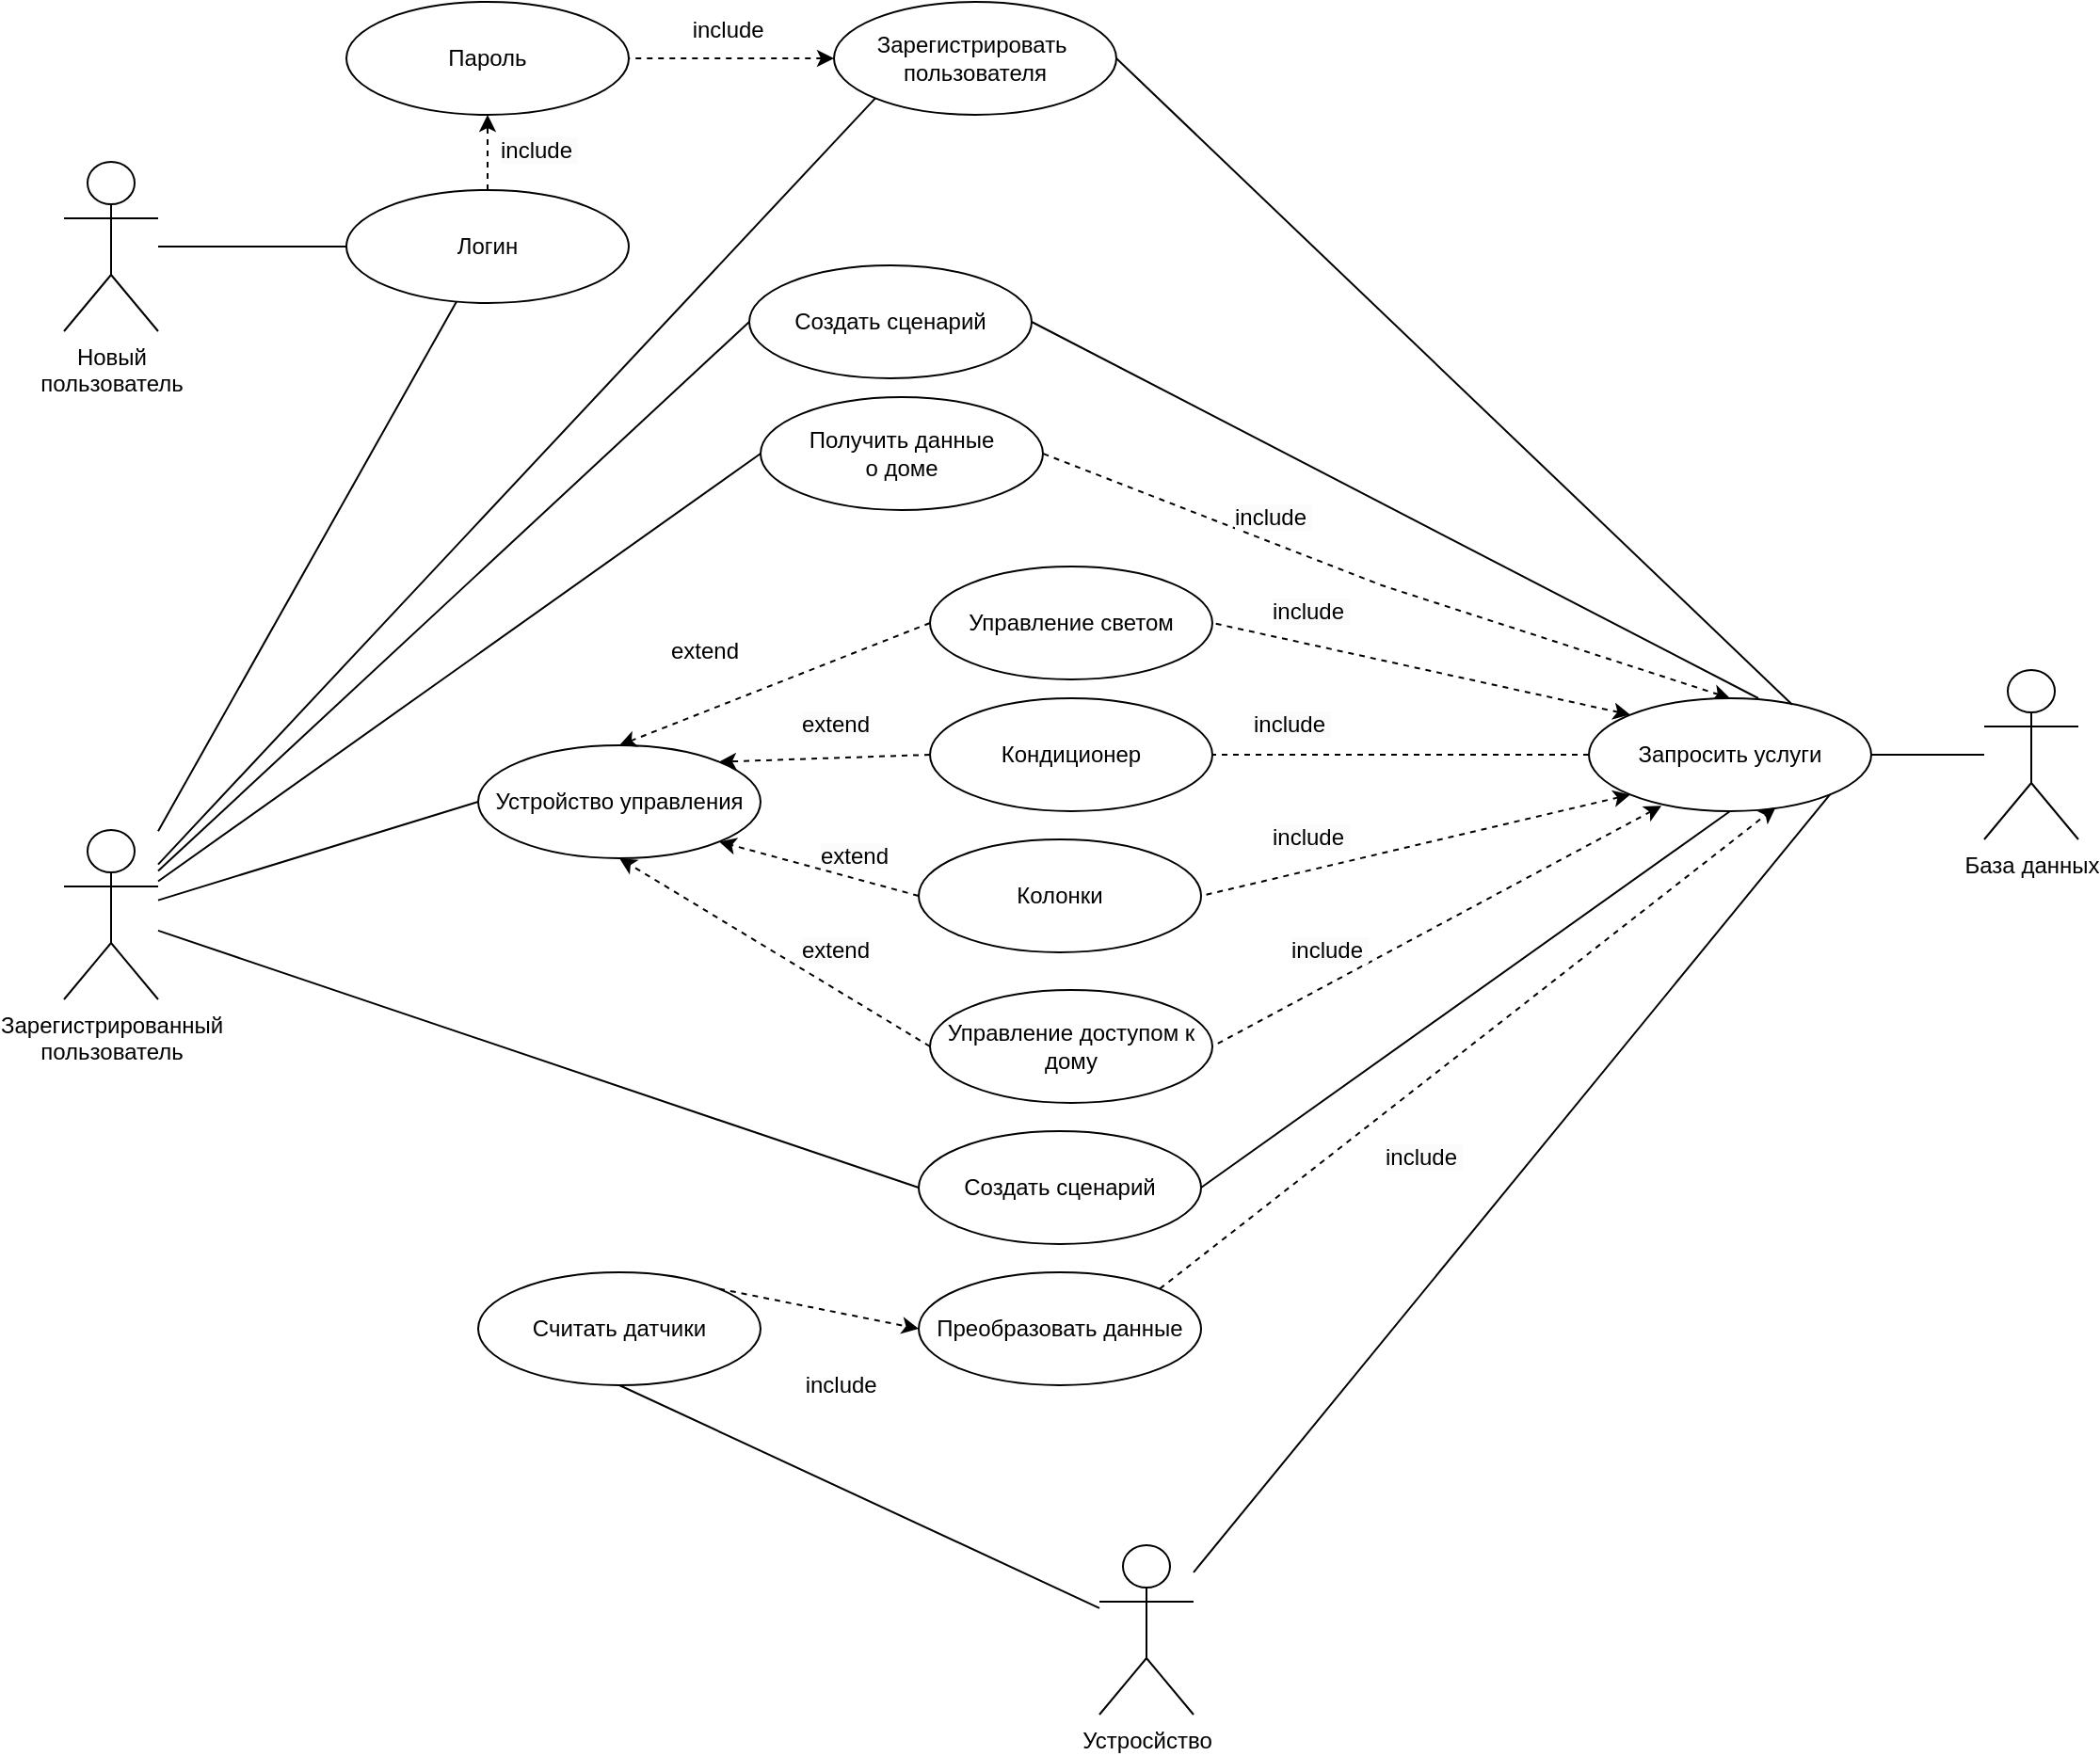 <mxfile version="23.1.6" type="device">
  <diagram name="Страница — 1" id="7U93vfnLb0OeIv-L14gm">
    <mxGraphModel dx="1706" dy="2093" grid="1" gridSize="10" guides="1" tooltips="1" connect="1" arrows="1" fold="1" page="1" pageScale="1" pageWidth="827" pageHeight="1169" math="0" shadow="0">
      <root>
        <mxCell id="0" />
        <mxCell id="1" parent="0" />
        <mxCell id="DPtGNauaAEGsjr2Uczla-2" value="Зарегистрированный&lt;br&gt;пользователь" style="shape=umlActor;verticalLabelPosition=bottom;verticalAlign=top;html=1;outlineConnect=0;" parent="1" vertex="1">
          <mxGeometry x="60" y="290" width="50" height="90" as="geometry" />
        </mxCell>
        <mxCell id="DPtGNauaAEGsjr2Uczla-7" value="Новый&lt;br&gt;пользователь" style="shape=umlActor;verticalLabelPosition=bottom;verticalAlign=top;html=1;outlineConnect=0;" parent="1" vertex="1">
          <mxGeometry x="60" y="-65" width="50" height="90" as="geometry" />
        </mxCell>
        <mxCell id="DPtGNauaAEGsjr2Uczla-8" value="База данных" style="shape=umlActor;verticalLabelPosition=bottom;verticalAlign=top;html=1;outlineConnect=0;" parent="1" vertex="1">
          <mxGeometry x="1080" y="205" width="50" height="90" as="geometry" />
        </mxCell>
        <mxCell id="DPtGNauaAEGsjr2Uczla-11" value="Устросйство" style="shape=umlActor;verticalLabelPosition=bottom;verticalAlign=top;html=1;outlineConnect=0;" parent="1" vertex="1">
          <mxGeometry x="610" y="670" width="50" height="90" as="geometry" />
        </mxCell>
        <mxCell id="DPtGNauaAEGsjr2Uczla-12" value="Логин" style="ellipse;whiteSpace=wrap;html=1;" parent="1" vertex="1">
          <mxGeometry x="210" y="-50" width="150" height="60" as="geometry" />
        </mxCell>
        <mxCell id="DPtGNauaAEGsjr2Uczla-13" value="" style="endArrow=none;html=1;rounded=0;" parent="1" source="DPtGNauaAEGsjr2Uczla-12" target="DPtGNauaAEGsjr2Uczla-2" edge="1">
          <mxGeometry width="50" height="50" relative="1" as="geometry">
            <mxPoint x="410" y="410" as="sourcePoint" />
            <mxPoint x="460" y="360" as="targetPoint" />
          </mxGeometry>
        </mxCell>
        <mxCell id="DPtGNauaAEGsjr2Uczla-14" value="Пароль" style="ellipse;whiteSpace=wrap;html=1;" parent="1" vertex="1">
          <mxGeometry x="210" y="-150" width="150" height="60" as="geometry" />
        </mxCell>
        <mxCell id="DPtGNauaAEGsjr2Uczla-17" value="" style="endArrow=classic;dashed=1;html=1;rounded=0;entryX=0.5;entryY=1;entryDx=0;entryDy=0;exitX=0.5;exitY=0;exitDx=0;exitDy=0;startArrow=none;startFill=0;endFill=1;" parent="1" source="DPtGNauaAEGsjr2Uczla-12" target="DPtGNauaAEGsjr2Uczla-14" edge="1">
          <mxGeometry width="50" height="50" relative="1" as="geometry">
            <mxPoint x="430" y="635" as="sourcePoint" />
            <mxPoint x="480" y="585" as="targetPoint" />
          </mxGeometry>
        </mxCell>
        <mxCell id="DPtGNauaAEGsjr2Uczla-18" value="include&amp;nbsp;" style="text;html=1;align=center;verticalAlign=middle;resizable=0;points=[];autosize=1;strokeColor=none;fillColor=none;" parent="1" vertex="1">
          <mxGeometry x="384" y="-150" width="60" height="30" as="geometry" />
        </mxCell>
        <mxCell id="DPtGNauaAEGsjr2Uczla-19" value="Получить данные &lt;br&gt;о доме" style="ellipse;whiteSpace=wrap;html=1;" parent="1" vertex="1">
          <mxGeometry x="430" y="60" width="150" height="60" as="geometry" />
        </mxCell>
        <mxCell id="DPtGNauaAEGsjr2Uczla-20" value="" style="endArrow=none;html=1;rounded=0;entryX=0;entryY=0.5;entryDx=0;entryDy=0;" parent="1" source="DPtGNauaAEGsjr2Uczla-2" target="DPtGNauaAEGsjr2Uczla-19" edge="1">
          <mxGeometry width="50" height="50" relative="1" as="geometry">
            <mxPoint x="410" y="410" as="sourcePoint" />
            <mxPoint x="460" y="360" as="targetPoint" />
          </mxGeometry>
        </mxCell>
        <mxCell id="DPtGNauaAEGsjr2Uczla-21" value="" style="endArrow=none;dashed=1;html=1;rounded=0;entryX=1;entryY=0.5;entryDx=0;entryDy=0;endFill=0;startArrow=classic;startFill=1;exitX=0.5;exitY=0;exitDx=0;exitDy=0;" parent="1" source="DPtGNauaAEGsjr2Uczla-43" target="DPtGNauaAEGsjr2Uczla-19" edge="1">
          <mxGeometry width="50" height="50" relative="1" as="geometry">
            <mxPoint x="700" y="150" as="sourcePoint" />
            <mxPoint x="460" y="360" as="targetPoint" />
            <Array as="points">
              <mxPoint x="760" y="160" />
            </Array>
          </mxGeometry>
        </mxCell>
        <mxCell id="DPtGNauaAEGsjr2Uczla-24" value="&lt;span style=&quot;caret-color: rgb(0, 0, 0); color: rgb(0, 0, 0); font-family: Helvetica; font-size: 12px; font-style: normal; font-variant-caps: normal; font-weight: 400; letter-spacing: normal; text-align: center; text-indent: 0px; text-transform: none; word-spacing: 0px; -webkit-text-stroke-width: 0px; background-color: rgb(251, 251, 251); text-decoration: none; float: none; display: inline !important;&quot;&gt;include&amp;nbsp;&lt;/span&gt;" style="text;whiteSpace=wrap;html=1;" parent="1" vertex="1">
          <mxGeometry x="680" y="110" width="70" height="40" as="geometry" />
        </mxCell>
        <mxCell id="DPtGNauaAEGsjr2Uczla-25" value="Устройство управления" style="ellipse;whiteSpace=wrap;html=1;" parent="1" vertex="1">
          <mxGeometry x="280" y="245" width="150" height="60" as="geometry" />
        </mxCell>
        <mxCell id="DPtGNauaAEGsjr2Uczla-26" value="" style="endArrow=none;html=1;rounded=0;entryX=0;entryY=0.5;entryDx=0;entryDy=0;" parent="1" source="DPtGNauaAEGsjr2Uczla-2" target="DPtGNauaAEGsjr2Uczla-25" edge="1">
          <mxGeometry width="50" height="50" relative="1" as="geometry">
            <mxPoint x="410" y="410" as="sourcePoint" />
            <mxPoint x="460" y="360" as="targetPoint" />
          </mxGeometry>
        </mxCell>
        <mxCell id="DPtGNauaAEGsjr2Uczla-27" value="Управление светом" style="ellipse;whiteSpace=wrap;html=1;" parent="1" vertex="1">
          <mxGeometry x="520" y="150" width="150" height="60" as="geometry" />
        </mxCell>
        <mxCell id="DPtGNauaAEGsjr2Uczla-28" value="Кондиционер" style="ellipse;whiteSpace=wrap;html=1;" parent="1" vertex="1">
          <mxGeometry x="520" y="220" width="150" height="60" as="geometry" />
        </mxCell>
        <mxCell id="DPtGNauaAEGsjr2Uczla-29" value="Колонки" style="ellipse;whiteSpace=wrap;html=1;" parent="1" vertex="1">
          <mxGeometry x="514" y="295" width="150" height="60" as="geometry" />
        </mxCell>
        <mxCell id="DPtGNauaAEGsjr2Uczla-30" value="Управление доступом к дому" style="ellipse;whiteSpace=wrap;html=1;" parent="1" vertex="1">
          <mxGeometry x="520" y="375" width="150" height="60" as="geometry" />
        </mxCell>
        <mxCell id="DPtGNauaAEGsjr2Uczla-31" value="" style="endArrow=classic;dashed=1;html=1;rounded=0;entryX=0.5;entryY=0;entryDx=0;entryDy=0;exitX=0;exitY=0.5;exitDx=0;exitDy=0;endFill=1;" parent="1" source="DPtGNauaAEGsjr2Uczla-27" target="DPtGNauaAEGsjr2Uczla-25" edge="1">
          <mxGeometry width="50" height="50" relative="1" as="geometry">
            <mxPoint x="410" y="420" as="sourcePoint" />
            <mxPoint x="460" y="370" as="targetPoint" />
          </mxGeometry>
        </mxCell>
        <mxCell id="DPtGNauaAEGsjr2Uczla-32" value="" style="endArrow=classic;dashed=1;html=1;rounded=0;entryX=0.5;entryY=1;entryDx=0;entryDy=0;exitX=0;exitY=0.5;exitDx=0;exitDy=0;endFill=1;" parent="1" source="DPtGNauaAEGsjr2Uczla-30" target="DPtGNauaAEGsjr2Uczla-25" edge="1">
          <mxGeometry width="50" height="50" relative="1" as="geometry">
            <mxPoint x="530" y="200" as="sourcePoint" />
            <mxPoint x="400" y="285" as="targetPoint" />
          </mxGeometry>
        </mxCell>
        <mxCell id="DPtGNauaAEGsjr2Uczla-33" value="" style="endArrow=classic;dashed=1;html=1;rounded=0;entryX=1;entryY=0;entryDx=0;entryDy=0;exitX=0;exitY=0.5;exitDx=0;exitDy=0;endFill=1;" parent="1" source="DPtGNauaAEGsjr2Uczla-28" target="DPtGNauaAEGsjr2Uczla-25" edge="1">
          <mxGeometry width="50" height="50" relative="1" as="geometry">
            <mxPoint x="410" y="420" as="sourcePoint" />
            <mxPoint x="460" y="370" as="targetPoint" />
          </mxGeometry>
        </mxCell>
        <mxCell id="DPtGNauaAEGsjr2Uczla-34" value="" style="endArrow=classic;dashed=1;html=1;rounded=0;entryX=1;entryY=1;entryDx=0;entryDy=0;exitX=0;exitY=0.5;exitDx=0;exitDy=0;endFill=1;" parent="1" source="DPtGNauaAEGsjr2Uczla-29" target="DPtGNauaAEGsjr2Uczla-25" edge="1">
          <mxGeometry width="50" height="50" relative="1" as="geometry">
            <mxPoint x="410" y="420" as="sourcePoint" />
            <mxPoint x="460" y="370" as="targetPoint" />
          </mxGeometry>
        </mxCell>
        <mxCell id="DPtGNauaAEGsjr2Uczla-36" value="extend" style="text;html=1;align=center;verticalAlign=middle;resizable=0;points=[];autosize=1;strokeColor=none;fillColor=none;" parent="1" vertex="1">
          <mxGeometry x="370" y="180" width="60" height="30" as="geometry" />
        </mxCell>
        <mxCell id="DPtGNauaAEGsjr2Uczla-37" value="&lt;span style=&quot;caret-color: rgb(0, 0, 0); color: rgb(0, 0, 0); font-family: Helvetica; font-size: 12px; font-style: normal; font-variant-caps: normal; font-weight: 400; letter-spacing: normal; text-align: center; text-indent: 0px; text-transform: none; word-spacing: 0px; -webkit-text-stroke-width: 0px; background-color: rgb(251, 251, 251); text-decoration: none; float: none; display: inline !important;&quot;&gt;extend&lt;/span&gt;" style="text;whiteSpace=wrap;html=1;" parent="1" vertex="1">
          <mxGeometry x="450" y="220" width="70" height="40" as="geometry" />
        </mxCell>
        <mxCell id="DPtGNauaAEGsjr2Uczla-38" value="&lt;span style=&quot;caret-color: rgb(0, 0, 0); color: rgb(0, 0, 0); font-family: Helvetica; font-size: 12px; font-style: normal; font-variant-caps: normal; font-weight: 400; letter-spacing: normal; text-align: center; text-indent: 0px; text-transform: none; word-spacing: 0px; -webkit-text-stroke-width: 0px; background-color: rgb(251, 251, 251); text-decoration: none; float: none; display: inline !important;&quot;&gt;extend&lt;/span&gt;" style="text;whiteSpace=wrap;html=1;" parent="1" vertex="1">
          <mxGeometry x="460" y="290" width="70" height="40" as="geometry" />
        </mxCell>
        <mxCell id="DPtGNauaAEGsjr2Uczla-39" value="&lt;span style=&quot;caret-color: rgb(0, 0, 0); color: rgb(0, 0, 0); font-family: Helvetica; font-size: 12px; font-style: normal; font-variant-caps: normal; font-weight: 400; letter-spacing: normal; text-align: center; text-indent: 0px; text-transform: none; word-spacing: 0px; -webkit-text-stroke-width: 0px; background-color: rgb(251, 251, 251); text-decoration: none; float: none; display: inline !important;&quot;&gt;extend&lt;/span&gt;" style="text;whiteSpace=wrap;html=1;" parent="1" vertex="1">
          <mxGeometry x="450" y="340" width="70" height="40" as="geometry" />
        </mxCell>
        <mxCell id="DPtGNauaAEGsjr2Uczla-41" value="Считать датчики" style="ellipse;whiteSpace=wrap;html=1;" parent="1" vertex="1">
          <mxGeometry x="280" y="525" width="150" height="60" as="geometry" />
        </mxCell>
        <mxCell id="DPtGNauaAEGsjr2Uczla-42" value="" style="endArrow=none;html=1;rounded=0;exitX=0.5;exitY=1;exitDx=0;exitDy=0;" parent="1" source="DPtGNauaAEGsjr2Uczla-41" target="DPtGNauaAEGsjr2Uczla-11" edge="1">
          <mxGeometry width="50" height="50" relative="1" as="geometry">
            <mxPoint x="540" y="595" as="sourcePoint" />
            <mxPoint x="610" y="785" as="targetPoint" />
          </mxGeometry>
        </mxCell>
        <mxCell id="DPtGNauaAEGsjr2Uczla-44" style="edgeStyle=orthogonalEdgeStyle;rounded=0;orthogonalLoop=1;jettySize=auto;html=1;exitX=1;exitY=0.5;exitDx=0;exitDy=0;endArrow=none;endFill=0;" parent="1" source="DPtGNauaAEGsjr2Uczla-43" target="DPtGNauaAEGsjr2Uczla-8" edge="1">
          <mxGeometry relative="1" as="geometry" />
        </mxCell>
        <mxCell id="DPtGNauaAEGsjr2Uczla-43" value="Запросить услуги" style="ellipse;whiteSpace=wrap;html=1;" parent="1" vertex="1">
          <mxGeometry x="870" y="220" width="150" height="60" as="geometry" />
        </mxCell>
        <mxCell id="DPtGNauaAEGsjr2Uczla-45" value="" style="endArrow=none;dashed=1;html=1;rounded=0;entryX=1;entryY=0.5;entryDx=0;entryDy=0;exitX=0;exitY=0;exitDx=0;exitDy=0;endFill=0;startArrow=classic;startFill=1;" parent="1" source="DPtGNauaAEGsjr2Uczla-43" target="DPtGNauaAEGsjr2Uczla-27" edge="1">
          <mxGeometry width="50" height="50" relative="1" as="geometry">
            <mxPoint x="410" y="530" as="sourcePoint" />
            <mxPoint x="710" y="240" as="targetPoint" />
          </mxGeometry>
        </mxCell>
        <mxCell id="DPtGNauaAEGsjr2Uczla-46" value="&lt;span style=&quot;caret-color: rgb(0, 0, 0); color: rgb(0, 0, 0); font-family: Helvetica; font-size: 12px; font-style: normal; font-variant-caps: normal; font-weight: 400; letter-spacing: normal; text-align: center; text-indent: 0px; text-transform: none; word-spacing: 0px; -webkit-text-stroke-width: 0px; background-color: rgb(251, 251, 251); text-decoration: none; float: none; display: inline !important;&quot;&gt;include&amp;nbsp;&lt;/span&gt;" style="text;whiteSpace=wrap;html=1;" parent="1" vertex="1">
          <mxGeometry x="700" y="160" width="70" height="40" as="geometry" />
        </mxCell>
        <mxCell id="DPtGNauaAEGsjr2Uczla-47" value="" style="endArrow=none;dashed=1;html=1;rounded=0;entryX=1;entryY=0.5;entryDx=0;entryDy=0;exitX=0;exitY=0.5;exitDx=0;exitDy=0;" parent="1" source="DPtGNauaAEGsjr2Uczla-43" target="DPtGNauaAEGsjr2Uczla-28" edge="1">
          <mxGeometry width="50" height="50" relative="1" as="geometry">
            <mxPoint x="410" y="530" as="sourcePoint" />
            <mxPoint x="460" y="480" as="targetPoint" />
          </mxGeometry>
        </mxCell>
        <mxCell id="DPtGNauaAEGsjr2Uczla-48" value="&lt;span style=&quot;caret-color: rgb(0, 0, 0); color: rgb(0, 0, 0); font-family: Helvetica; font-size: 12px; font-style: normal; font-variant-caps: normal; font-weight: 400; letter-spacing: normal; text-align: center; text-indent: 0px; text-transform: none; word-spacing: 0px; -webkit-text-stroke-width: 0px; background-color: rgb(251, 251, 251); text-decoration: none; float: none; display: inline !important;&quot;&gt;include&amp;nbsp;&lt;/span&gt;" style="text;whiteSpace=wrap;html=1;" parent="1" vertex="1">
          <mxGeometry x="690" y="220" width="70" height="40" as="geometry" />
        </mxCell>
        <mxCell id="DPtGNauaAEGsjr2Uczla-49" value="" style="endArrow=none;dashed=1;html=1;rounded=0;entryX=1;entryY=0.5;entryDx=0;entryDy=0;exitX=0;exitY=1;exitDx=0;exitDy=0;startArrow=classic;startFill=1;" parent="1" source="DPtGNauaAEGsjr2Uczla-43" target="DPtGNauaAEGsjr2Uczla-29" edge="1">
          <mxGeometry width="50" height="50" relative="1" as="geometry">
            <mxPoint x="410" y="530" as="sourcePoint" />
            <mxPoint x="460" y="480" as="targetPoint" />
          </mxGeometry>
        </mxCell>
        <mxCell id="DPtGNauaAEGsjr2Uczla-50" value="&lt;span style=&quot;caret-color: rgb(0, 0, 0); color: rgb(0, 0, 0); font-family: Helvetica; font-size: 12px; font-style: normal; font-variant-caps: normal; font-weight: 400; letter-spacing: normal; text-align: center; text-indent: 0px; text-transform: none; word-spacing: 0px; -webkit-text-stroke-width: 0px; background-color: rgb(251, 251, 251); text-decoration: none; float: none; display: inline !important;&quot;&gt;include&amp;nbsp;&lt;/span&gt;" style="text;whiteSpace=wrap;html=1;" parent="1" vertex="1">
          <mxGeometry x="700" y="280" width="70" height="40" as="geometry" />
        </mxCell>
        <mxCell id="DPtGNauaAEGsjr2Uczla-51" value="" style="endArrow=none;dashed=1;html=1;rounded=0;entryX=1;entryY=0.5;entryDx=0;entryDy=0;exitX=0.257;exitY=0.953;exitDx=0;exitDy=0;startArrow=classic;startFill=1;exitPerimeter=0;" parent="1" source="DPtGNauaAEGsjr2Uczla-43" target="DPtGNauaAEGsjr2Uczla-30" edge="1">
          <mxGeometry width="50" height="50" relative="1" as="geometry">
            <mxPoint x="902" y="281" as="sourcePoint" />
            <mxPoint x="680" y="340" as="targetPoint" />
          </mxGeometry>
        </mxCell>
        <mxCell id="DPtGNauaAEGsjr2Uczla-52" value="&lt;span style=&quot;caret-color: rgb(0, 0, 0); color: rgb(0, 0, 0); font-family: Helvetica; font-size: 12px; font-style: normal; font-variant-caps: normal; font-weight: 400; letter-spacing: normal; text-align: center; text-indent: 0px; text-transform: none; word-spacing: 0px; -webkit-text-stroke-width: 0px; background-color: rgb(251, 251, 251); text-decoration: none; float: none; display: inline !important;&quot;&gt;include&amp;nbsp;&lt;/span&gt;" style="text;whiteSpace=wrap;html=1;" parent="1" vertex="1">
          <mxGeometry x="710" y="340" width="70" height="40" as="geometry" />
        </mxCell>
        <mxCell id="DPtGNauaAEGsjr2Uczla-53" value="" style="endArrow=none;html=1;rounded=0;entryX=1;entryY=1;entryDx=0;entryDy=0;" parent="1" source="DPtGNauaAEGsjr2Uczla-11" target="DPtGNauaAEGsjr2Uczla-43" edge="1">
          <mxGeometry width="50" height="50" relative="1" as="geometry">
            <mxPoint x="410" y="530" as="sourcePoint" />
            <mxPoint x="940" y="360" as="targetPoint" />
          </mxGeometry>
        </mxCell>
        <mxCell id="DPtGNauaAEGsjr2Uczla-55" value="Преобразовать данные" style="ellipse;whiteSpace=wrap;html=1;" parent="1" vertex="1">
          <mxGeometry x="514" y="525" width="150" height="60" as="geometry" />
        </mxCell>
        <mxCell id="DPtGNauaAEGsjr2Uczla-56" value="" style="endArrow=classic;dashed=1;html=1;rounded=0;exitX=1;exitY=0;exitDx=0;exitDy=0;entryX=0;entryY=0.5;entryDx=0;entryDy=0;startArrow=none;startFill=0;endFill=1;" parent="1" source="DPtGNauaAEGsjr2Uczla-41" target="DPtGNauaAEGsjr2Uczla-55" edge="1">
          <mxGeometry width="50" height="50" relative="1" as="geometry">
            <mxPoint x="540" y="595" as="sourcePoint" />
            <mxPoint x="590" y="545" as="targetPoint" />
          </mxGeometry>
        </mxCell>
        <mxCell id="DPtGNauaAEGsjr2Uczla-57" value="include&amp;nbsp;" style="text;html=1;align=center;verticalAlign=middle;resizable=0;points=[];autosize=1;strokeColor=none;fillColor=none;" parent="1" vertex="1">
          <mxGeometry x="444" y="570" width="60" height="30" as="geometry" />
        </mxCell>
        <mxCell id="DPtGNauaAEGsjr2Uczla-59" value="" style="endArrow=classic;dashed=1;html=1;rounded=0;exitX=1;exitY=0;exitDx=0;exitDy=0;startArrow=none;startFill=0;endFill=1;entryX=0.662;entryY=0.964;entryDx=0;entryDy=0;entryPerimeter=0;" parent="1" source="DPtGNauaAEGsjr2Uczla-55" target="DPtGNauaAEGsjr2Uczla-43" edge="1">
          <mxGeometry width="50" height="50" relative="1" as="geometry">
            <mxPoint x="408" y="639" as="sourcePoint" />
            <mxPoint x="910" y="330" as="targetPoint" />
          </mxGeometry>
        </mxCell>
        <mxCell id="DPtGNauaAEGsjr2Uczla-60" value="&lt;span style=&quot;caret-color: rgb(0, 0, 0); color: rgb(0, 0, 0); font-family: Helvetica; font-size: 12px; font-style: normal; font-variant-caps: normal; font-weight: 400; letter-spacing: normal; text-align: center; text-indent: 0px; text-transform: none; word-spacing: 0px; -webkit-text-stroke-width: 0px; background-color: rgb(251, 251, 251); text-decoration: none; float: none; display: inline !important;&quot;&gt;include&amp;nbsp;&lt;/span&gt;" style="text;whiteSpace=wrap;html=1;" parent="1" vertex="1">
          <mxGeometry x="760" y="450" width="70" height="40" as="geometry" />
        </mxCell>
        <mxCell id="DPtGNauaAEGsjr2Uczla-61" value="" style="endArrow=none;html=1;rounded=0;entryX=0;entryY=0.5;entryDx=0;entryDy=0;" parent="1" source="DPtGNauaAEGsjr2Uczla-7" target="DPtGNauaAEGsjr2Uczla-12" edge="1">
          <mxGeometry width="50" height="50" relative="1" as="geometry">
            <mxPoint x="410" y="530" as="sourcePoint" />
            <mxPoint x="460" y="480" as="targetPoint" />
          </mxGeometry>
        </mxCell>
        <mxCell id="DPtGNauaAEGsjr2Uczla-63" value="Зарегистрировать&amp;nbsp;&lt;br&gt;пользователя" style="ellipse;whiteSpace=wrap;html=1;" parent="1" vertex="1">
          <mxGeometry x="469" y="-150" width="150" height="60" as="geometry" />
        </mxCell>
        <mxCell id="DPtGNauaAEGsjr2Uczla-65" value="" style="endArrow=none;dashed=1;html=1;rounded=0;entryX=1;entryY=0.5;entryDx=0;entryDy=0;exitX=0;exitY=0.5;exitDx=0;exitDy=0;endFill=0;startArrow=classic;startFill=1;" parent="1" source="DPtGNauaAEGsjr2Uczla-63" target="DPtGNauaAEGsjr2Uczla-14" edge="1">
          <mxGeometry width="50" height="50" relative="1" as="geometry">
            <mxPoint x="410" y="530" as="sourcePoint" />
            <mxPoint x="460" y="480" as="targetPoint" />
          </mxGeometry>
        </mxCell>
        <mxCell id="DPtGNauaAEGsjr2Uczla-67" value="&lt;span style=&quot;caret-color: rgb(0, 0, 0); color: rgb(0, 0, 0); font-family: Helvetica; font-size: 12px; font-style: normal; font-variant-caps: normal; font-weight: 400; letter-spacing: normal; text-align: center; text-indent: 0px; text-transform: none; word-spacing: 0px; -webkit-text-stroke-width: 0px; background-color: rgb(251, 251, 251); text-decoration: none; float: none; display: inline !important;&quot;&gt;include&amp;nbsp;&lt;/span&gt;" style="text;whiteSpace=wrap;html=1;" parent="1" vertex="1">
          <mxGeometry x="290" y="-85" width="70" height="45" as="geometry" />
        </mxCell>
        <mxCell id="DPtGNauaAEGsjr2Uczla-68" value="" style="endArrow=none;html=1;rounded=0;entryX=1;entryY=0.5;entryDx=0;entryDy=0;exitX=0.72;exitY=0.056;exitDx=0;exitDy=0;exitPerimeter=0;" parent="1" source="DPtGNauaAEGsjr2Uczla-43" target="DPtGNauaAEGsjr2Uczla-63" edge="1">
          <mxGeometry width="50" height="50" relative="1" as="geometry">
            <mxPoint x="980" y="220" as="sourcePoint" />
            <mxPoint x="460" y="480" as="targetPoint" />
          </mxGeometry>
        </mxCell>
        <mxCell id="DPtGNauaAEGsjr2Uczla-70" value="" style="endArrow=none;html=1;rounded=0;entryX=0;entryY=1;entryDx=0;entryDy=0;" parent="1" source="DPtGNauaAEGsjr2Uczla-2" target="DPtGNauaAEGsjr2Uczla-63" edge="1">
          <mxGeometry width="50" height="50" relative="1" as="geometry">
            <mxPoint x="410" y="530" as="sourcePoint" />
            <mxPoint x="460" y="480" as="targetPoint" />
          </mxGeometry>
        </mxCell>
        <mxCell id="OkESrt3G1ER9eI5Tj_ed-2" value="Создать сценарий" style="ellipse;whiteSpace=wrap;html=1;" vertex="1" parent="1">
          <mxGeometry x="424" y="-10" width="150" height="60" as="geometry" />
        </mxCell>
        <mxCell id="OkESrt3G1ER9eI5Tj_ed-3" value="" style="endArrow=none;html=1;rounded=0;entryX=0;entryY=0.5;entryDx=0;entryDy=0;" edge="1" parent="1" source="DPtGNauaAEGsjr2Uczla-2" target="OkESrt3G1ER9eI5Tj_ed-2">
          <mxGeometry width="50" height="50" relative="1" as="geometry">
            <mxPoint x="660" y="210" as="sourcePoint" />
            <mxPoint x="710" y="160" as="targetPoint" />
          </mxGeometry>
        </mxCell>
        <mxCell id="OkESrt3G1ER9eI5Tj_ed-4" value="" style="endArrow=none;html=1;rounded=0;entryX=1;entryY=0.5;entryDx=0;entryDy=0;" edge="1" parent="1" target="OkESrt3G1ER9eI5Tj_ed-2">
          <mxGeometry width="50" height="50" relative="1" as="geometry">
            <mxPoint x="960" y="220" as="sourcePoint" />
            <mxPoint x="710" y="160" as="targetPoint" />
          </mxGeometry>
        </mxCell>
        <mxCell id="OkESrt3G1ER9eI5Tj_ed-8" value="Создать сценарий" style="ellipse;whiteSpace=wrap;html=1;" vertex="1" parent="1">
          <mxGeometry x="514" y="450" width="150" height="60" as="geometry" />
        </mxCell>
        <mxCell id="OkESrt3G1ER9eI5Tj_ed-9" value="" style="endArrow=none;html=1;rounded=0;entryX=0;entryY=0.5;entryDx=0;entryDy=0;" edge="1" parent="1" source="DPtGNauaAEGsjr2Uczla-2" target="OkESrt3G1ER9eI5Tj_ed-8">
          <mxGeometry width="50" height="50" relative="1" as="geometry">
            <mxPoint x="700" y="430" as="sourcePoint" />
            <mxPoint x="750" y="380" as="targetPoint" />
          </mxGeometry>
        </mxCell>
        <mxCell id="OkESrt3G1ER9eI5Tj_ed-10" value="" style="endArrow=none;html=1;rounded=0;exitX=1;exitY=0.5;exitDx=0;exitDy=0;entryX=0.5;entryY=1;entryDx=0;entryDy=0;" edge="1" parent="1" source="OkESrt3G1ER9eI5Tj_ed-8" target="DPtGNauaAEGsjr2Uczla-43">
          <mxGeometry width="50" height="50" relative="1" as="geometry">
            <mxPoint x="700" y="430" as="sourcePoint" />
            <mxPoint x="750" y="380" as="targetPoint" />
          </mxGeometry>
        </mxCell>
      </root>
    </mxGraphModel>
  </diagram>
</mxfile>
